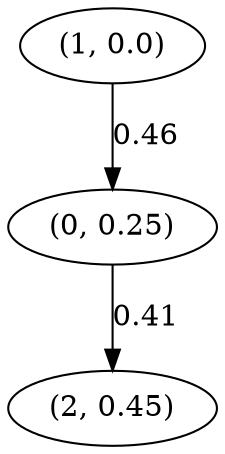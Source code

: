 digraph {
    0 [ label = "(0, 0.25)" ]
    1 [ label = "(1, 0.0)" ]
    2 [ label = "(2, 0.45)" ]
    1 -> 0 [ label = "0.46" ]
    0 -> 2 [ label = "0.41" ]
}


